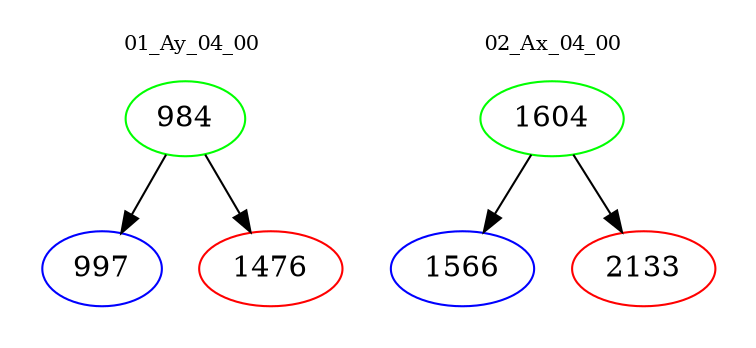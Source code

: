 digraph{
subgraph cluster_0 {
color = white
label = "01_Ay_04_00";
fontsize=10;
T0_984 [label="984", color="green"]
T0_984 -> T0_997 [color="black"]
T0_997 [label="997", color="blue"]
T0_984 -> T0_1476 [color="black"]
T0_1476 [label="1476", color="red"]
}
subgraph cluster_1 {
color = white
label = "02_Ax_04_00";
fontsize=10;
T1_1604 [label="1604", color="green"]
T1_1604 -> T1_1566 [color="black"]
T1_1566 [label="1566", color="blue"]
T1_1604 -> T1_2133 [color="black"]
T1_2133 [label="2133", color="red"]
}
}
